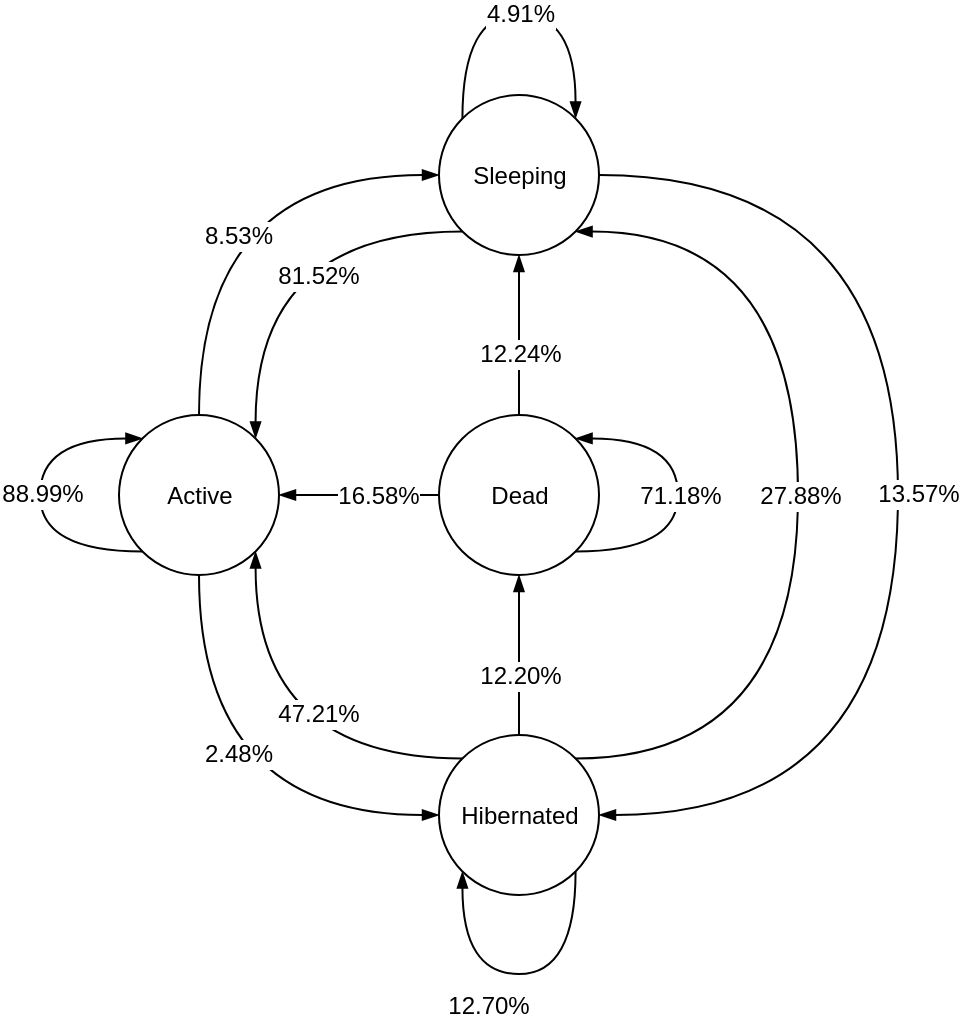 <mxfile version="10.6.5" type="device"><diagram id="9UBkWEJo5CrtoVMXHFSm" name="Pagina-1"><mxGraphModel dx="1010" dy="633" grid="1" gridSize="10" guides="1" tooltips="1" connect="1" arrows="1" fold="1" page="1" pageScale="1" pageWidth="827" pageHeight="1169" math="0" shadow="0"><root><mxCell id="0"/><mxCell id="1" parent="0"/><mxCell id="Ih3rcroOnMGSitw1VyhI-1" style="edgeStyle=orthogonalEdgeStyle;rounded=0;orthogonalLoop=1;jettySize=auto;html=1;exitX=0.5;exitY=0;exitDx=0;exitDy=0;entryX=0;entryY=0.5;entryDx=0;entryDy=0;endArrow=blockThin;endFill=1;curved=1;" parent="1" source="Ih3rcroOnMGSitw1VyhI-5" target="Ih3rcroOnMGSitw1VyhI-10" edge="1"><mxGeometry relative="1" as="geometry"/></mxCell><mxCell id="Ih3rcroOnMGSitw1VyhI-2" value="8.53%" style="text;html=1;resizable=0;points=[];align=center;verticalAlign=middle;labelBackgroundColor=#ffffff;" parent="Ih3rcroOnMGSitw1VyhI-1" vertex="1" connectable="0"><mxGeometry x="-0.156" y="-25" relative="1" as="geometry"><mxPoint x="-5.5" y="11.5" as="offset"/></mxGeometry></mxCell><mxCell id="Ih3rcroOnMGSitw1VyhI-3" style="edgeStyle=orthogonalEdgeStyle;curved=1;rounded=0;orthogonalLoop=1;jettySize=auto;html=1;exitX=0.5;exitY=1;exitDx=0;exitDy=0;entryX=0;entryY=0.5;entryDx=0;entryDy=0;endArrow=blockThin;endFill=1;" parent="1" source="Ih3rcroOnMGSitw1VyhI-5" target="Ih3rcroOnMGSitw1VyhI-22" edge="1"><mxGeometry relative="1" as="geometry"><Array as="points"><mxPoint x="201" y="561"/></Array></mxGeometry></mxCell><mxCell id="Ih3rcroOnMGSitw1VyhI-4" value="2.48%" style="text;html=1;resizable=0;points=[];align=center;verticalAlign=middle;labelBackgroundColor=#ffffff;" parent="Ih3rcroOnMGSitw1VyhI-3" vertex="1" connectable="0"><mxGeometry x="-0.21" y="-16" relative="1" as="geometry"><mxPoint x="35.5" y="-5.5" as="offset"/></mxGeometry></mxCell><mxCell id="Ih3rcroOnMGSitw1VyhI-5" value="Active" style="ellipse;whiteSpace=wrap;html=1;" parent="1" vertex="1"><mxGeometry x="160.5" y="360.5" width="80" height="80" as="geometry"/></mxCell><mxCell id="Ih3rcroOnMGSitw1VyhI-6" style="edgeStyle=orthogonalEdgeStyle;curved=1;rounded=0;orthogonalLoop=1;jettySize=auto;html=1;exitX=0;exitY=1;exitDx=0;exitDy=0;entryX=1;entryY=0;entryDx=0;entryDy=0;endArrow=blockThin;endFill=1;" parent="1" source="Ih3rcroOnMGSitw1VyhI-10" target="Ih3rcroOnMGSitw1VyhI-5" edge="1"><mxGeometry relative="1" as="geometry"><Array as="points"><mxPoint x="229" y="269"/></Array></mxGeometry></mxCell><mxCell id="Ih3rcroOnMGSitw1VyhI-7" value="81.52%" style="text;html=1;resizable=0;points=[];align=center;verticalAlign=middle;labelBackgroundColor=#ffffff;" parent="Ih3rcroOnMGSitw1VyhI-6" vertex="1" connectable="0"><mxGeometry x="-0.237" y="-12" relative="1" as="geometry"><mxPoint x="7" y="33.5" as="offset"/></mxGeometry></mxCell><mxCell id="Ih3rcroOnMGSitw1VyhI-8" style="edgeStyle=orthogonalEdgeStyle;curved=1;rounded=0;orthogonalLoop=1;jettySize=auto;html=1;exitX=1;exitY=0.5;exitDx=0;exitDy=0;entryX=1;entryY=0.5;entryDx=0;entryDy=0;endArrow=blockThin;endFill=1;" parent="1" source="Ih3rcroOnMGSitw1VyhI-10" target="Ih3rcroOnMGSitw1VyhI-22" edge="1"><mxGeometry relative="1" as="geometry"><Array as="points"><mxPoint x="550" y="241"/><mxPoint x="550" y="561"/></Array></mxGeometry></mxCell><mxCell id="Ih3rcroOnMGSitw1VyhI-9" value="13.57%&lt;br&gt;" style="text;html=1;resizable=0;points=[];align=center;verticalAlign=middle;labelBackgroundColor=#ffffff;" parent="Ih3rcroOnMGSitw1VyhI-8" vertex="1" connectable="0"><mxGeometry x="-0.147" y="-5" relative="1" as="geometry"><mxPoint x="15" y="44.5" as="offset"/></mxGeometry></mxCell><mxCell id="Ih3rcroOnMGSitw1VyhI-10" value="Sleeping" style="ellipse;whiteSpace=wrap;html=1;" parent="1" vertex="1"><mxGeometry x="320.5" y="200.5" width="80" height="80" as="geometry"/></mxCell><mxCell id="Ih3rcroOnMGSitw1VyhI-11" style="edgeStyle=orthogonalEdgeStyle;curved=1;rounded=0;orthogonalLoop=1;jettySize=auto;html=1;exitX=0.5;exitY=0;exitDx=0;exitDy=0;entryX=0.5;entryY=1;entryDx=0;entryDy=0;endArrow=blockThin;endFill=1;" parent="1" source="Ih3rcroOnMGSitw1VyhI-15" target="Ih3rcroOnMGSitw1VyhI-10" edge="1"><mxGeometry relative="1" as="geometry"><Array as="points"><mxPoint x="361" y="300"/><mxPoint x="361" y="300"/></Array></mxGeometry></mxCell><mxCell id="Ih3rcroOnMGSitw1VyhI-12" value="12.24%" style="text;html=1;resizable=0;points=[];align=center;verticalAlign=middle;labelBackgroundColor=#ffffff;" parent="Ih3rcroOnMGSitw1VyhI-11" vertex="1" connectable="0"><mxGeometry x="-0.24" y="24" relative="1" as="geometry"><mxPoint x="24" y="-0.5" as="offset"/></mxGeometry></mxCell><mxCell id="Ih3rcroOnMGSitw1VyhI-13" style="edgeStyle=orthogonalEdgeStyle;curved=1;rounded=0;orthogonalLoop=1;jettySize=auto;html=1;endArrow=blockThin;endFill=1;entryX=1;entryY=0.5;entryDx=0;entryDy=0;exitX=0;exitY=0.5;exitDx=0;exitDy=0;" parent="1" source="Ih3rcroOnMGSitw1VyhI-15" target="Ih3rcroOnMGSitw1VyhI-5" edge="1"><mxGeometry relative="1" as="geometry"><mxPoint x="320" y="450" as="sourcePoint"/><mxPoint x="230" y="429" as="targetPoint"/><Array as="points"><mxPoint x="321" y="400"/><mxPoint x="280" y="400"/><mxPoint x="280" y="401"/></Array></mxGeometry></mxCell><mxCell id="Ih3rcroOnMGSitw1VyhI-14" value="16.58%" style="text;html=1;resizable=0;points=[];align=center;verticalAlign=middle;labelBackgroundColor=#ffffff;" parent="Ih3rcroOnMGSitw1VyhI-13" vertex="1" connectable="0"><mxGeometry x="0.125" y="-2" relative="1" as="geometry"><mxPoint x="14.5" y="2" as="offset"/></mxGeometry></mxCell><mxCell id="Ih3rcroOnMGSitw1VyhI-15" value="Dead" style="ellipse;whiteSpace=wrap;html=1;" parent="1" vertex="1"><mxGeometry x="320.5" y="360.5" width="80" height="80" as="geometry"/></mxCell><mxCell id="Ih3rcroOnMGSitw1VyhI-16" style="edgeStyle=orthogonalEdgeStyle;curved=1;rounded=0;orthogonalLoop=1;jettySize=auto;html=1;entryX=1;entryY=1;entryDx=0;entryDy=0;endArrow=blockThin;endFill=1;exitX=0;exitY=0;exitDx=0;exitDy=0;" parent="1" source="Ih3rcroOnMGSitw1VyhI-22" target="Ih3rcroOnMGSitw1VyhI-5" edge="1"><mxGeometry relative="1" as="geometry"><mxPoint x="400.5" y="520.5" as="sourcePoint"/></mxGeometry></mxCell><mxCell id="Ih3rcroOnMGSitw1VyhI-17" value="47.21%&lt;br&gt;" style="text;html=1;resizable=0;points=[];align=center;verticalAlign=middle;labelBackgroundColor=#ffffff;" parent="Ih3rcroOnMGSitw1VyhI-16" vertex="1" connectable="0"><mxGeometry x="-0.24" y="-22" relative="1" as="geometry"><mxPoint x="6" as="offset"/></mxGeometry></mxCell><mxCell id="Ih3rcroOnMGSitw1VyhI-18" style="edgeStyle=orthogonalEdgeStyle;curved=1;rounded=0;orthogonalLoop=1;jettySize=auto;html=1;entryX=0.5;entryY=1;entryDx=0;entryDy=0;endArrow=blockThin;endFill=1;exitX=0.5;exitY=0;exitDx=0;exitDy=0;" parent="1" source="Ih3rcroOnMGSitw1VyhI-22" target="Ih3rcroOnMGSitw1VyhI-15" edge="1"><mxGeometry relative="1" as="geometry"><mxPoint x="400" y="500" as="sourcePoint"/><Array as="points"/></mxGeometry></mxCell><mxCell id="Ih3rcroOnMGSitw1VyhI-19" value="12.20%" style="text;html=1;resizable=0;points=[];align=center;verticalAlign=middle;labelBackgroundColor=#ffffff;" parent="Ih3rcroOnMGSitw1VyhI-18" vertex="1" connectable="0"><mxGeometry x="-0.271" y="19" relative="1" as="geometry"><mxPoint x="19" y="-1" as="offset"/></mxGeometry></mxCell><mxCell id="Ih3rcroOnMGSitw1VyhI-20" style="edgeStyle=orthogonalEdgeStyle;curved=1;rounded=0;orthogonalLoop=1;jettySize=auto;html=1;exitX=1;exitY=0;exitDx=0;exitDy=0;entryX=1;entryY=1;entryDx=0;entryDy=0;endArrow=blockThin;endFill=1;" parent="1" source="Ih3rcroOnMGSitw1VyhI-22" target="Ih3rcroOnMGSitw1VyhI-10" edge="1"><mxGeometry relative="1" as="geometry"><Array as="points"><mxPoint x="500" y="532"/><mxPoint x="500" y="269"/></Array></mxGeometry></mxCell><mxCell id="Ih3rcroOnMGSitw1VyhI-21" value="27.88%" style="text;html=1;resizable=0;points=[];align=center;verticalAlign=middle;labelBackgroundColor=#ffffff;direction=south;" parent="Ih3rcroOnMGSitw1VyhI-20" vertex="1" connectable="0"><mxGeometry y="-25" relative="1" as="geometry"><mxPoint x="-24.5" as="offset"/></mxGeometry></mxCell><mxCell id="Ih3rcroOnMGSitw1VyhI-22" value="Hibernated" style="ellipse;whiteSpace=wrap;html=1;" parent="1" vertex="1"><mxGeometry x="320.5" y="520.5" width="80" height="80" as="geometry"/></mxCell><mxCell id="Ih3rcroOnMGSitw1VyhI-23" style="edgeStyle=orthogonalEdgeStyle;curved=1;rounded=0;orthogonalLoop=1;jettySize=auto;html=1;exitX=0;exitY=1;exitDx=0;exitDy=0;endArrow=blockThin;endFill=1;entryX=0;entryY=0;entryDx=0;entryDy=0;" parent="1" source="Ih3rcroOnMGSitw1VyhI-5" target="Ih3rcroOnMGSitw1VyhI-5" edge="1"><mxGeometry relative="1" as="geometry"><Array as="points"><mxPoint x="121" y="429"/><mxPoint x="121" y="372"/></Array><mxPoint x="150" y="270" as="targetPoint"/></mxGeometry></mxCell><mxCell id="Ih3rcroOnMGSitw1VyhI-24" value="88.99%" style="text;html=1;resizable=0;points=[];align=center;verticalAlign=middle;labelBackgroundColor=#ffffff;" parent="Ih3rcroOnMGSitw1VyhI-23" vertex="1" connectable="0"><mxGeometry x="0.198" y="-2" relative="1" as="geometry"><mxPoint x="-1.5" y="15.5" as="offset"/></mxGeometry></mxCell><mxCell id="Ih3rcroOnMGSitw1VyhI-25" style="edgeStyle=orthogonalEdgeStyle;curved=1;rounded=0;orthogonalLoop=1;jettySize=auto;html=1;exitX=1;exitY=1;exitDx=0;exitDy=0;entryX=0;entryY=1;entryDx=0;entryDy=0;endArrow=blockThin;endFill=1;" parent="1" source="Ih3rcroOnMGSitw1VyhI-22" target="Ih3rcroOnMGSitw1VyhI-22" edge="1"><mxGeometry relative="1" as="geometry"><Array as="points"><mxPoint x="389" y="640"/><mxPoint x="332" y="640"/></Array></mxGeometry></mxCell><mxCell id="Ih3rcroOnMGSitw1VyhI-26" value="12.70%" style="text;html=1;resizable=0;points=[];align=center;verticalAlign=middle;labelBackgroundColor=#ffffff;" parent="Ih3rcroOnMGSitw1VyhI-25" vertex="1" connectable="0"><mxGeometry x="-0.365" y="-16" relative="1" as="geometry"><mxPoint x="-28.5" y="16" as="offset"/></mxGeometry></mxCell><mxCell id="Ih3rcroOnMGSitw1VyhI-27" style="edgeStyle=orthogonalEdgeStyle;curved=1;rounded=0;orthogonalLoop=1;jettySize=auto;html=1;exitX=1;exitY=1;exitDx=0;exitDy=0;entryX=1;entryY=0;entryDx=0;entryDy=0;endArrow=blockThin;endFill=1;" parent="1" source="Ih3rcroOnMGSitw1VyhI-15" target="Ih3rcroOnMGSitw1VyhI-15" edge="1"><mxGeometry relative="1" as="geometry"><mxPoint x="526.5" y="388.5" as="sourcePoint"/><mxPoint x="470.5" y="388.5" as="targetPoint"/><Array as="points"><mxPoint x="440" y="429"/><mxPoint x="440" y="372"/></Array></mxGeometry></mxCell><mxCell id="Ih3rcroOnMGSitw1VyhI-28" value="71.18%" style="text;html=1;resizable=0;points=[];align=center;verticalAlign=middle;labelBackgroundColor=#ffffff;" parent="Ih3rcroOnMGSitw1VyhI-27" vertex="1" connectable="0"><mxGeometry x="0.104" y="-1" relative="1" as="geometry"><mxPoint x="-0.5" y="8.5" as="offset"/></mxGeometry></mxCell><mxCell id="Ih3rcroOnMGSitw1VyhI-29" style="edgeStyle=orthogonalEdgeStyle;curved=1;rounded=0;orthogonalLoop=1;jettySize=auto;html=1;exitX=0;exitY=0;exitDx=0;exitDy=0;entryX=1;entryY=0;entryDx=0;entryDy=0;endArrow=blockThin;endFill=1;" parent="1" source="Ih3rcroOnMGSitw1VyhI-10" target="Ih3rcroOnMGSitw1VyhI-10" edge="1"><mxGeometry relative="1" as="geometry"><Array as="points"><mxPoint x="332" y="160"/><mxPoint x="389" y="160"/></Array></mxGeometry></mxCell><mxCell id="Ih3rcroOnMGSitw1VyhI-30" value="4.91%" style="text;html=1;resizable=0;points=[];align=center;verticalAlign=middle;labelBackgroundColor=#ffffff;" parent="Ih3rcroOnMGSitw1VyhI-29" vertex="1" connectable="0"><mxGeometry x="0.177" y="-2" relative="1" as="geometry"><mxPoint x="-14" y="-2.5" as="offset"/></mxGeometry></mxCell></root></mxGraphModel></diagram></mxfile>